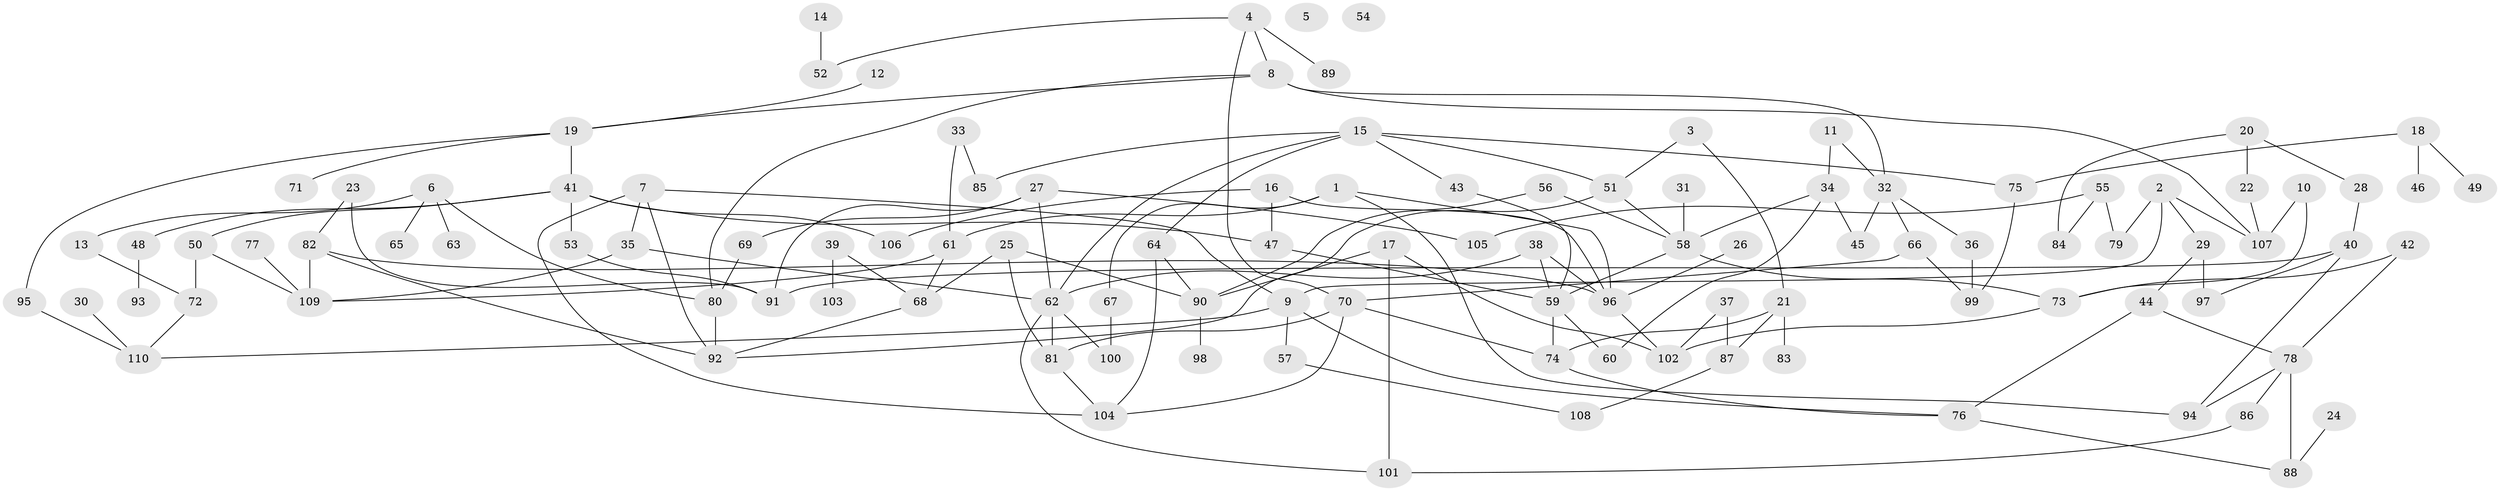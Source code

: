 // coarse degree distribution, {4: 0.20754716981132076, 12: 0.018867924528301886, 3: 0.20754716981132076, 5: 0.1509433962264151, 6: 0.11320754716981132, 1: 0.1320754716981132, 10: 0.018867924528301886, 2: 0.1509433962264151}
// Generated by graph-tools (version 1.1) at 2025/48/03/04/25 22:48:09]
// undirected, 110 vertices, 159 edges
graph export_dot {
  node [color=gray90,style=filled];
  1;
  2;
  3;
  4;
  5;
  6;
  7;
  8;
  9;
  10;
  11;
  12;
  13;
  14;
  15;
  16;
  17;
  18;
  19;
  20;
  21;
  22;
  23;
  24;
  25;
  26;
  27;
  28;
  29;
  30;
  31;
  32;
  33;
  34;
  35;
  36;
  37;
  38;
  39;
  40;
  41;
  42;
  43;
  44;
  45;
  46;
  47;
  48;
  49;
  50;
  51;
  52;
  53;
  54;
  55;
  56;
  57;
  58;
  59;
  60;
  61;
  62;
  63;
  64;
  65;
  66;
  67;
  68;
  69;
  70;
  71;
  72;
  73;
  74;
  75;
  76;
  77;
  78;
  79;
  80;
  81;
  82;
  83;
  84;
  85;
  86;
  87;
  88;
  89;
  90;
  91;
  92;
  93;
  94;
  95;
  96;
  97;
  98;
  99;
  100;
  101;
  102;
  103;
  104;
  105;
  106;
  107;
  108;
  109;
  110;
  1 -- 61;
  1 -- 67;
  1 -- 94;
  1 -- 96;
  2 -- 9;
  2 -- 29;
  2 -- 79;
  2 -- 107;
  3 -- 21;
  3 -- 51;
  4 -- 8;
  4 -- 52;
  4 -- 70;
  4 -- 89;
  6 -- 13;
  6 -- 63;
  6 -- 65;
  6 -- 80;
  7 -- 9;
  7 -- 35;
  7 -- 92;
  7 -- 104;
  8 -- 19;
  8 -- 32;
  8 -- 80;
  8 -- 107;
  9 -- 57;
  9 -- 76;
  9 -- 110;
  10 -- 73;
  10 -- 107;
  11 -- 32;
  11 -- 34;
  12 -- 19;
  13 -- 72;
  14 -- 52;
  15 -- 43;
  15 -- 51;
  15 -- 62;
  15 -- 64;
  15 -- 75;
  15 -- 85;
  16 -- 47;
  16 -- 96;
  16 -- 106;
  17 -- 90;
  17 -- 101;
  17 -- 102;
  18 -- 46;
  18 -- 49;
  18 -- 75;
  19 -- 41;
  19 -- 71;
  19 -- 95;
  20 -- 22;
  20 -- 28;
  20 -- 84;
  21 -- 74;
  21 -- 83;
  21 -- 87;
  22 -- 107;
  23 -- 82;
  23 -- 91;
  24 -- 88;
  25 -- 68;
  25 -- 81;
  25 -- 90;
  26 -- 96;
  27 -- 62;
  27 -- 69;
  27 -- 91;
  27 -- 105;
  28 -- 40;
  29 -- 44;
  29 -- 97;
  30 -- 110;
  31 -- 58;
  32 -- 36;
  32 -- 45;
  32 -- 66;
  33 -- 61;
  33 -- 85;
  34 -- 45;
  34 -- 58;
  34 -- 60;
  35 -- 62;
  35 -- 109;
  36 -- 99;
  37 -- 87;
  37 -- 102;
  38 -- 59;
  38 -- 62;
  38 -- 96;
  39 -- 68;
  39 -- 103;
  40 -- 91;
  40 -- 94;
  40 -- 97;
  41 -- 47;
  41 -- 48;
  41 -- 50;
  41 -- 53;
  41 -- 106;
  42 -- 73;
  42 -- 78;
  43 -- 59;
  44 -- 76;
  44 -- 78;
  47 -- 59;
  48 -- 93;
  50 -- 72;
  50 -- 109;
  51 -- 58;
  51 -- 92;
  53 -- 91;
  55 -- 79;
  55 -- 84;
  55 -- 105;
  56 -- 58;
  56 -- 90;
  57 -- 108;
  58 -- 59;
  58 -- 73;
  59 -- 60;
  59 -- 74;
  61 -- 68;
  61 -- 109;
  62 -- 81;
  62 -- 100;
  62 -- 101;
  64 -- 90;
  64 -- 104;
  66 -- 70;
  66 -- 99;
  67 -- 100;
  68 -- 92;
  69 -- 80;
  70 -- 74;
  70 -- 81;
  70 -- 104;
  72 -- 110;
  73 -- 102;
  74 -- 76;
  75 -- 99;
  76 -- 88;
  77 -- 109;
  78 -- 86;
  78 -- 88;
  78 -- 94;
  80 -- 92;
  81 -- 104;
  82 -- 92;
  82 -- 96;
  82 -- 109;
  86 -- 101;
  87 -- 108;
  90 -- 98;
  95 -- 110;
  96 -- 102;
}
